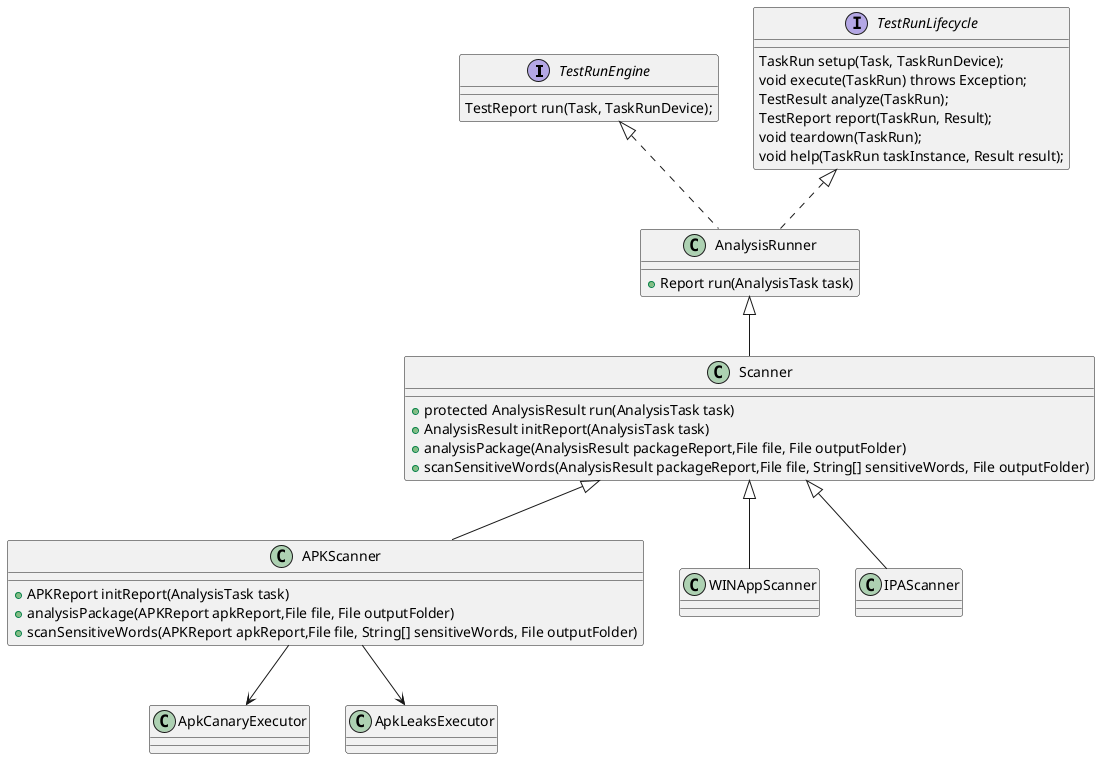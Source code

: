 @startuml packageScanner
interface TestRunEngine {
    TestReport run(Task, TaskRunDevice);
}
interface TestRunLifecycle {
    TaskRun setup(Task, TaskRunDevice);
    void execute(TaskRun) throws Exception;
    TestResult analyze(TaskRun);
    TestReport report(TaskRun, Result);
    void teardown(TaskRun);
    void help(TaskRun taskInstance, Result result);
}
class AnalysisRunner implements TestRunEngine,TestRunLifecycle{
    +Report run(AnalysisTask task)

}
class Scanner extends AnalysisRunner{
    +protected AnalysisResult run(AnalysisTask task)
    +AnalysisResult initReport(AnalysisTask task)
    +analysisPackage(AnalysisResult packageReport,File file, File outputFolder)
    +scanSensitiveWords(AnalysisResult packageReport,File file, String[] sensitiveWords, File outputFolder)
}
class ApkCanaryExecutor {}
class ApkLeaksExecutor{}
class APKScanner extends Scanner {
    +APKReport initReport(AnalysisTask task)
    +analysisPackage(APKReport apkReport,File file, File outputFolder)
    +scanSensitiveWords(APKReport apkReport,File file, String[] sensitiveWords, File outputFolder)
}
APKScanner --> ApkCanaryExecutor
APKScanner --> ApkLeaksExecutor
class WINAppScanner extends Scanner {}
class IPAScanner extends Scanner {}

@enduml

@startuml TaskDataType
class TaskResult{
    TestRunId testRunId;
    TaskId taskId;
    TaskState state;
}

enum TaskState{
    PASS,
    FAIL,
    SKIP,
    CANCEL,
    BLOCK,
    WARNING
}

class AnalysisResult extends TaskResult{
    String id;
    Date ingestTime;
    List<String> reportFilePaths;
}
class TestResult extends TaskResult{}
class APKReport extends AnalysisResult{
    String packageName;
    List<LeakInfo> leakInfoList = new ArrayList<>();
    ApkSizeReport apkSizeReport;
    ApkManifest apkManifest;
    BuildInfo buildInfo;
}
class LeakInfo {
    String keyword;
    List<String> LeakWordList;
}
APKReport -> LeakInfo
class Task{
    List<TaskRun> taskRuns;
    Task transformToTask(TestTaskSpec taskSpec);
}
class AnalysisTask extends Task{
    List<AnalysisConfig> analysisConfigs;
}
class AnalysisConfig{
    String analysisType;
    Map<String,String> analysisConfig;
}
class TestTask extends Task{}

class TaskRun{
    Result result;
}
TaskRun -> TaskResult

TaskResult -> TaskState

Task -> TaskRun

class TestTaskSpec{
    String taskType
}

TestTaskSpec --> Task : transformToTask(TestTaskSpec)

AnalysisTask --> AnalysisConfig
@enduml

@startuml package_scanner_design_sequence
participant User
participant CenterService
participant AgentService
participant AnalysisRunner
participant Scanner

activate AgentService
AgentService -> AgentService : scan Agent Function Availability
AgentService -> CenterService : register Agent Function Availability

deactivate AgentService

activate User
activate CenterService
User -> CenterService : request scan package(with scan configuration)

CenterService -> CenterService : convert TaskSpec to AnalysisTask
CenterService -> AgentService : distribute AnalysisTask
activate AgentService

AgentService -> AnalysisRunner : choose an AnalysisRunner by Task type
activate AnalysisRunner

AnalysisRunner -> Scanner : choose a Scanner implementation
activate Scanner
Scanner -> Scanner : scan package with configuration
Scanner -> AnalysisRunner : return APKReport
deactivate Scanner
AnalysisRunner -> AgentService : return AnalysisResult
deactivate AnalysisRunner
AgentService -> CenterService : return TaskResult & save to database
deactivate AgentService
CenterService -> User : provide front-end to view result
deactivate CenterService
deactivate User

@enduml